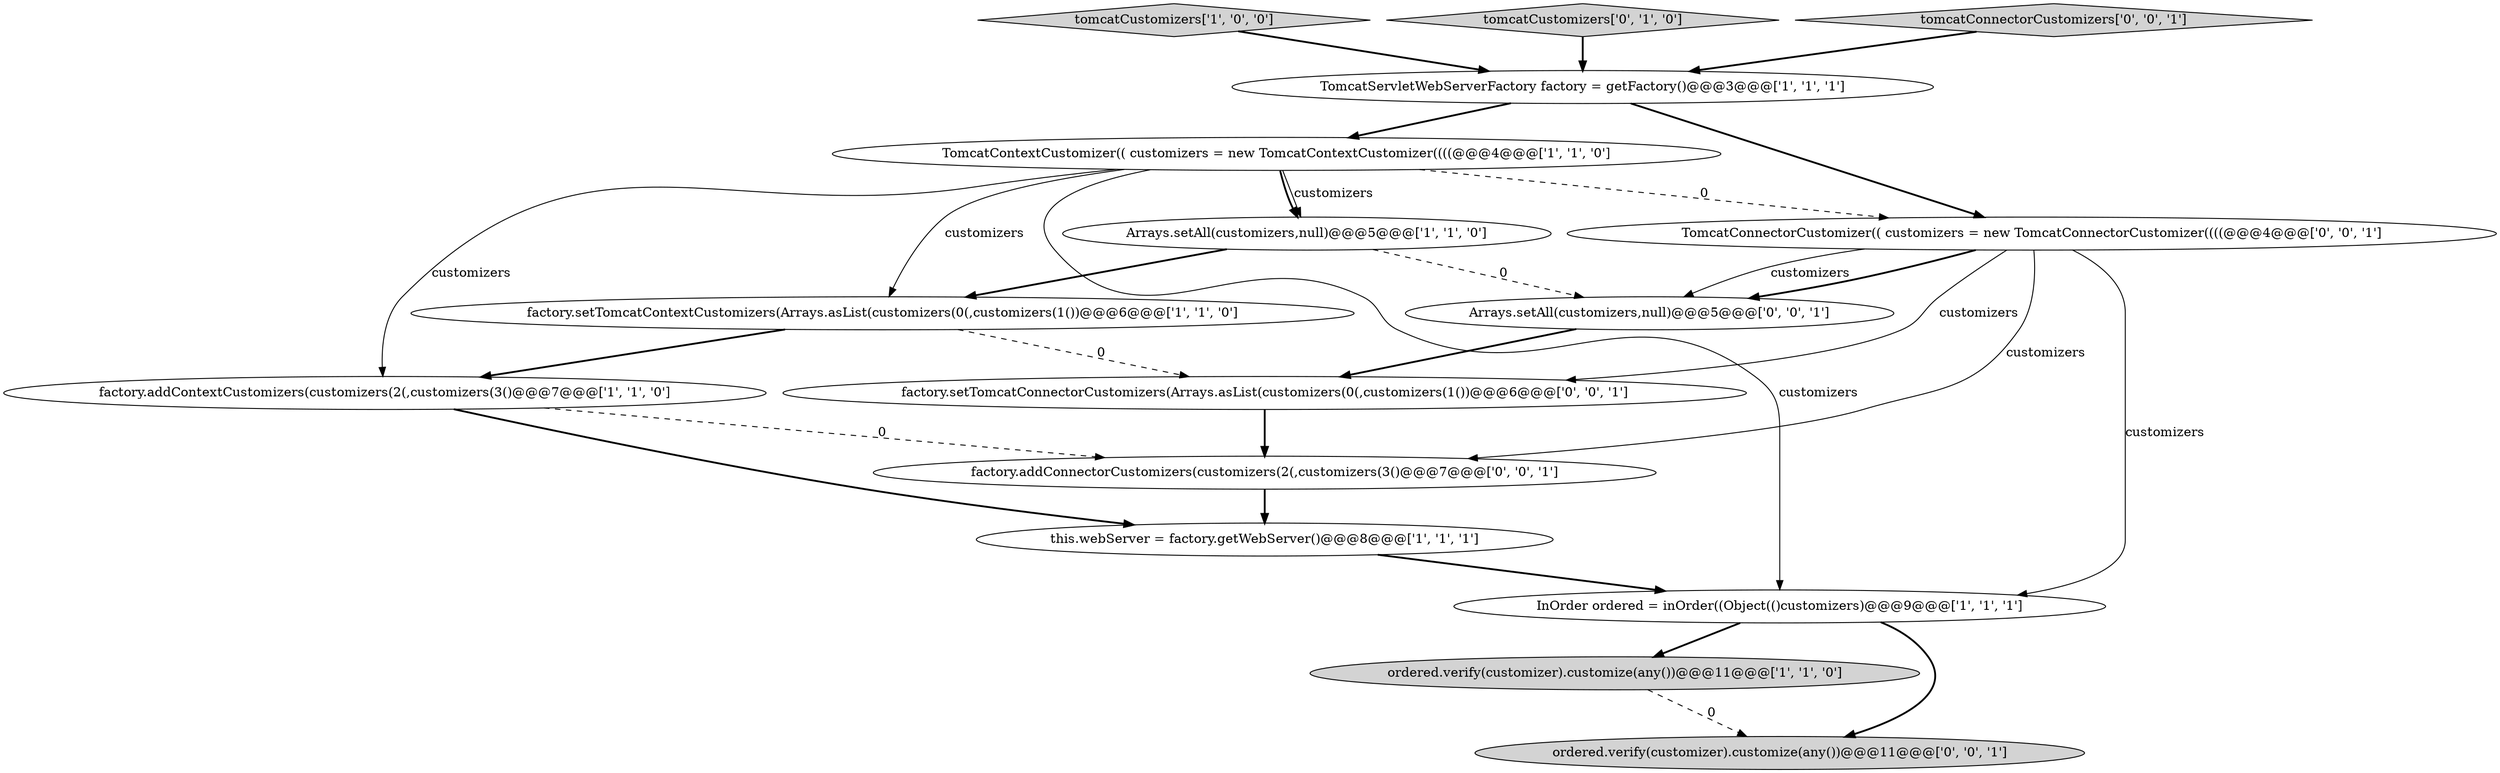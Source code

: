 digraph {
3 [style = filled, label = "ordered.verify(customizer).customize(any())@@@11@@@['1', '1', '0']", fillcolor = lightgray, shape = ellipse image = "AAA0AAABBB1BBB"];
0 [style = filled, label = "tomcatCustomizers['1', '0', '0']", fillcolor = lightgray, shape = diamond image = "AAA0AAABBB1BBB"];
4 [style = filled, label = "factory.addContextCustomizers(customizers(2(,customizers(3()@@@7@@@['1', '1', '0']", fillcolor = white, shape = ellipse image = "AAA0AAABBB1BBB"];
2 [style = filled, label = "this.webServer = factory.getWebServer()@@@8@@@['1', '1', '1']", fillcolor = white, shape = ellipse image = "AAA0AAABBB1BBB"];
10 [style = filled, label = "factory.setTomcatConnectorCustomizers(Arrays.asList(customizers(0(,customizers(1())@@@6@@@['0', '0', '1']", fillcolor = white, shape = ellipse image = "AAA0AAABBB3BBB"];
11 [style = filled, label = "ordered.verify(customizer).customize(any())@@@11@@@['0', '0', '1']", fillcolor = lightgray, shape = ellipse image = "AAA0AAABBB3BBB"];
5 [style = filled, label = "TomcatServletWebServerFactory factory = getFactory()@@@3@@@['1', '1', '1']", fillcolor = white, shape = ellipse image = "AAA0AAABBB1BBB"];
1 [style = filled, label = "factory.setTomcatContextCustomizers(Arrays.asList(customizers(0(,customizers(1())@@@6@@@['1', '1', '0']", fillcolor = white, shape = ellipse image = "AAA0AAABBB1BBB"];
13 [style = filled, label = "factory.addConnectorCustomizers(customizers(2(,customizers(3()@@@7@@@['0', '0', '1']", fillcolor = white, shape = ellipse image = "AAA0AAABBB3BBB"];
9 [style = filled, label = "tomcatCustomizers['0', '1', '0']", fillcolor = lightgray, shape = diamond image = "AAA0AAABBB2BBB"];
6 [style = filled, label = "InOrder ordered = inOrder((Object(()customizers)@@@9@@@['1', '1', '1']", fillcolor = white, shape = ellipse image = "AAA0AAABBB1BBB"];
15 [style = filled, label = "tomcatConnectorCustomizers['0', '0', '1']", fillcolor = lightgray, shape = diamond image = "AAA0AAABBB3BBB"];
8 [style = filled, label = "Arrays.setAll(customizers,null)@@@5@@@['1', '1', '0']", fillcolor = white, shape = ellipse image = "AAA0AAABBB1BBB"];
7 [style = filled, label = "TomcatContextCustomizer(( customizers = new TomcatContextCustomizer((((@@@4@@@['1', '1', '0']", fillcolor = white, shape = ellipse image = "AAA0AAABBB1BBB"];
12 [style = filled, label = "Arrays.setAll(customizers,null)@@@5@@@['0', '0', '1']", fillcolor = white, shape = ellipse image = "AAA0AAABBB3BBB"];
14 [style = filled, label = "TomcatConnectorCustomizer(( customizers = new TomcatConnectorCustomizer((((@@@4@@@['0', '0', '1']", fillcolor = white, shape = ellipse image = "AAA0AAABBB3BBB"];
6->3 [style = bold, label=""];
1->4 [style = bold, label=""];
14->13 [style = solid, label="customizers"];
2->6 [style = bold, label=""];
7->14 [style = dashed, label="0"];
7->6 [style = solid, label="customizers"];
8->12 [style = dashed, label="0"];
14->10 [style = solid, label="customizers"];
7->4 [style = solid, label="customizers"];
4->2 [style = bold, label=""];
1->10 [style = dashed, label="0"];
5->14 [style = bold, label=""];
7->8 [style = bold, label=""];
15->5 [style = bold, label=""];
14->12 [style = solid, label="customizers"];
8->1 [style = bold, label=""];
12->10 [style = bold, label=""];
7->8 [style = solid, label="customizers"];
14->6 [style = solid, label="customizers"];
10->13 [style = bold, label=""];
6->11 [style = bold, label=""];
14->12 [style = bold, label=""];
9->5 [style = bold, label=""];
5->7 [style = bold, label=""];
7->1 [style = solid, label="customizers"];
4->13 [style = dashed, label="0"];
3->11 [style = dashed, label="0"];
0->5 [style = bold, label=""];
13->2 [style = bold, label=""];
}
